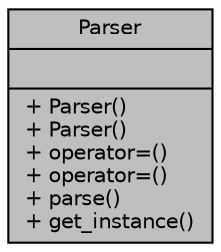 digraph "Parser"
{
 // LATEX_PDF_SIZE
  edge [fontname="Helvetica",fontsize="10",labelfontname="Helvetica",labelfontsize="10"];
  node [fontname="Helvetica",fontsize="10",shape=record];
  Node1 [label="{Parser\n||+ Parser()\l+ Parser()\l+ operator=()\l+ operator=()\l+ parse()\l+ get_instance()\l}",height=0.2,width=0.4,color="black", fillcolor="grey75", style="filled", fontcolor="black",tooltip=" "];
}

